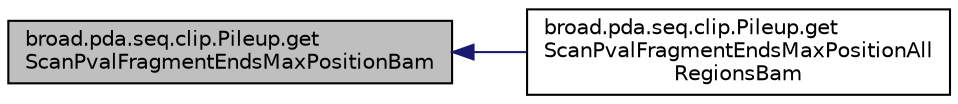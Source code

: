 digraph "broad.pda.seq.clip.Pileup.getScanPvalFragmentEndsMaxPositionBam"
{
  edge [fontname="Helvetica",fontsize="10",labelfontname="Helvetica",labelfontsize="10"];
  node [fontname="Helvetica",fontsize="10",shape=record];
  rankdir="LR";
  Node1 [label="broad.pda.seq.clip.Pileup.get\lScanPvalFragmentEndsMaxPositionBam",height=0.2,width=0.4,color="black", fillcolor="grey75", style="filled" fontcolor="black"];
  Node1 -> Node2 [dir="back",color="midnightblue",fontsize="10",style="solid",fontname="Helvetica"];
  Node2 [label="broad.pda.seq.clip.Pileup.get\lScanPvalFragmentEndsMaxPositionAll\lRegionsBam",height=0.2,width=0.4,color="black", fillcolor="white", style="filled",URL="$classbroad_1_1pda_1_1seq_1_1clip_1_1_pileup.html#a75369d564eda2373e41b0fd60451fda8"];
}
